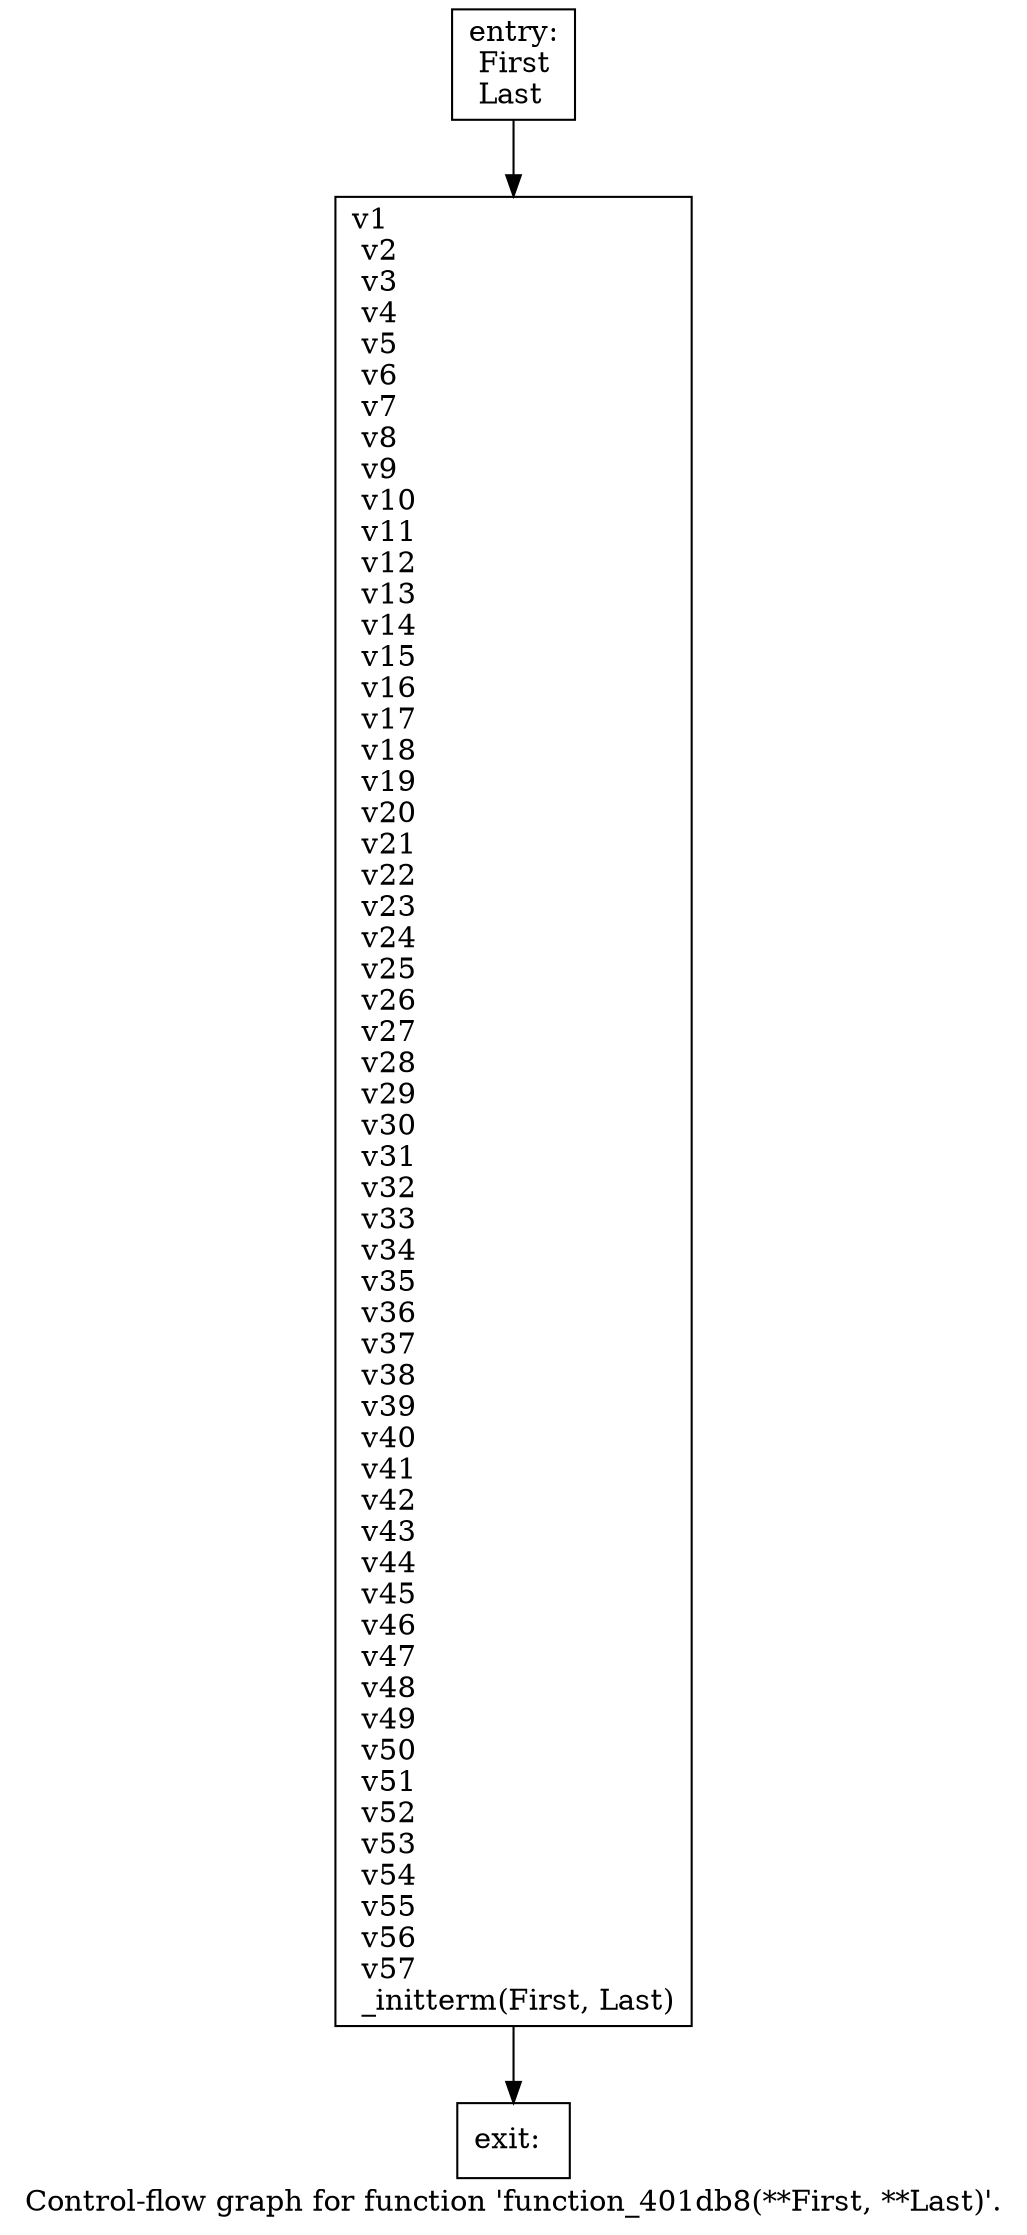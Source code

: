 digraph "Control-flow graph for function 'function_401db8(**First, **Last)'." {
  label="Control-flow graph for function 'function_401db8(**First, **Last)'.";
  node [shape=record];

  Node000001DDBF410FE0 [label="{entry:\l  First\l  Last\l}"];
  Node000001DDBF410FE0 -> Node000001DDBF411360;
  Node000001DDBF411360 [label="{  v1\l  v2\l  v3\l  v4\l  v5\l  v6\l  v7\l  v8\l  v9\l  v10\l  v11\l  v12\l  v13\l  v14\l  v15\l  v16\l  v17\l  v18\l  v19\l  v20\l  v21\l  v22\l  v23\l  v24\l  v25\l  v26\l  v27\l  v28\l  v29\l  v30\l  v31\l  v32\l  v33\l  v34\l  v35\l  v36\l  v37\l  v38\l  v39\l  v40\l  v41\l  v42\l  v43\l  v44\l  v45\l  v46\l  v47\l  v48\l  v49\l  v50\l  v51\l  v52\l  v53\l  v54\l  v55\l  v56\l  v57\l  _initterm(First, Last)\l}"];
  Node000001DDBF411360 -> Node000001DDBF4110C0;
  Node000001DDBF4110C0 [label="{exit:\l}"];

}
